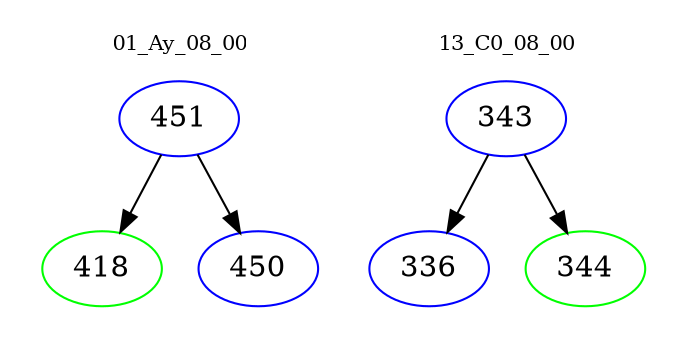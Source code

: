 digraph{
subgraph cluster_0 {
color = white
label = "01_Ay_08_00";
fontsize=10;
T0_451 [label="451", color="blue"]
T0_451 -> T0_418 [color="black"]
T0_418 [label="418", color="green"]
T0_451 -> T0_450 [color="black"]
T0_450 [label="450", color="blue"]
}
subgraph cluster_1 {
color = white
label = "13_C0_08_00";
fontsize=10;
T1_343 [label="343", color="blue"]
T1_343 -> T1_336 [color="black"]
T1_336 [label="336", color="blue"]
T1_343 -> T1_344 [color="black"]
T1_344 [label="344", color="green"]
}
}
